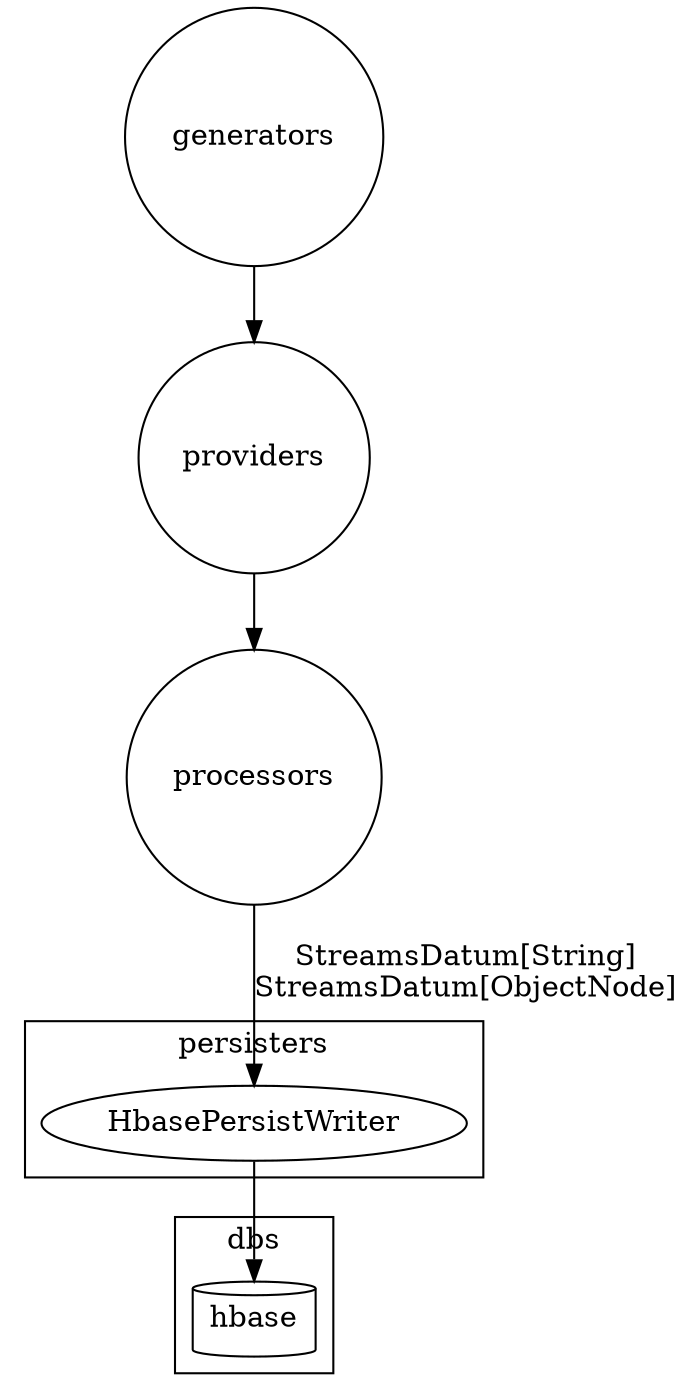 digraph g {

  graph [compound = true];

  //presentation
  splines = true;
  overlap = false;
  rankdir = TB;

  generators [label="generators", shape="circle"];
  providers [label="providers", shape="circle"];
  processors [label="processors", shape="circle"];

  subgraph cluster_persisters {
    label="persisters";
    persisters_hbase_writer [label="HbasePersistWriter"]
  }

  subgraph cluster_dbs {
    label="dbs";
    hbase [label="hbase", shape="cylinder"]
  }

  generators -> providers
  providers -> processors
  processors -> persisters_hbase_writer [label="StreamsDatum[String]\nStreamsDatum[ObjectNode]"]
  persisters_hbase_writer -> hbase

}
